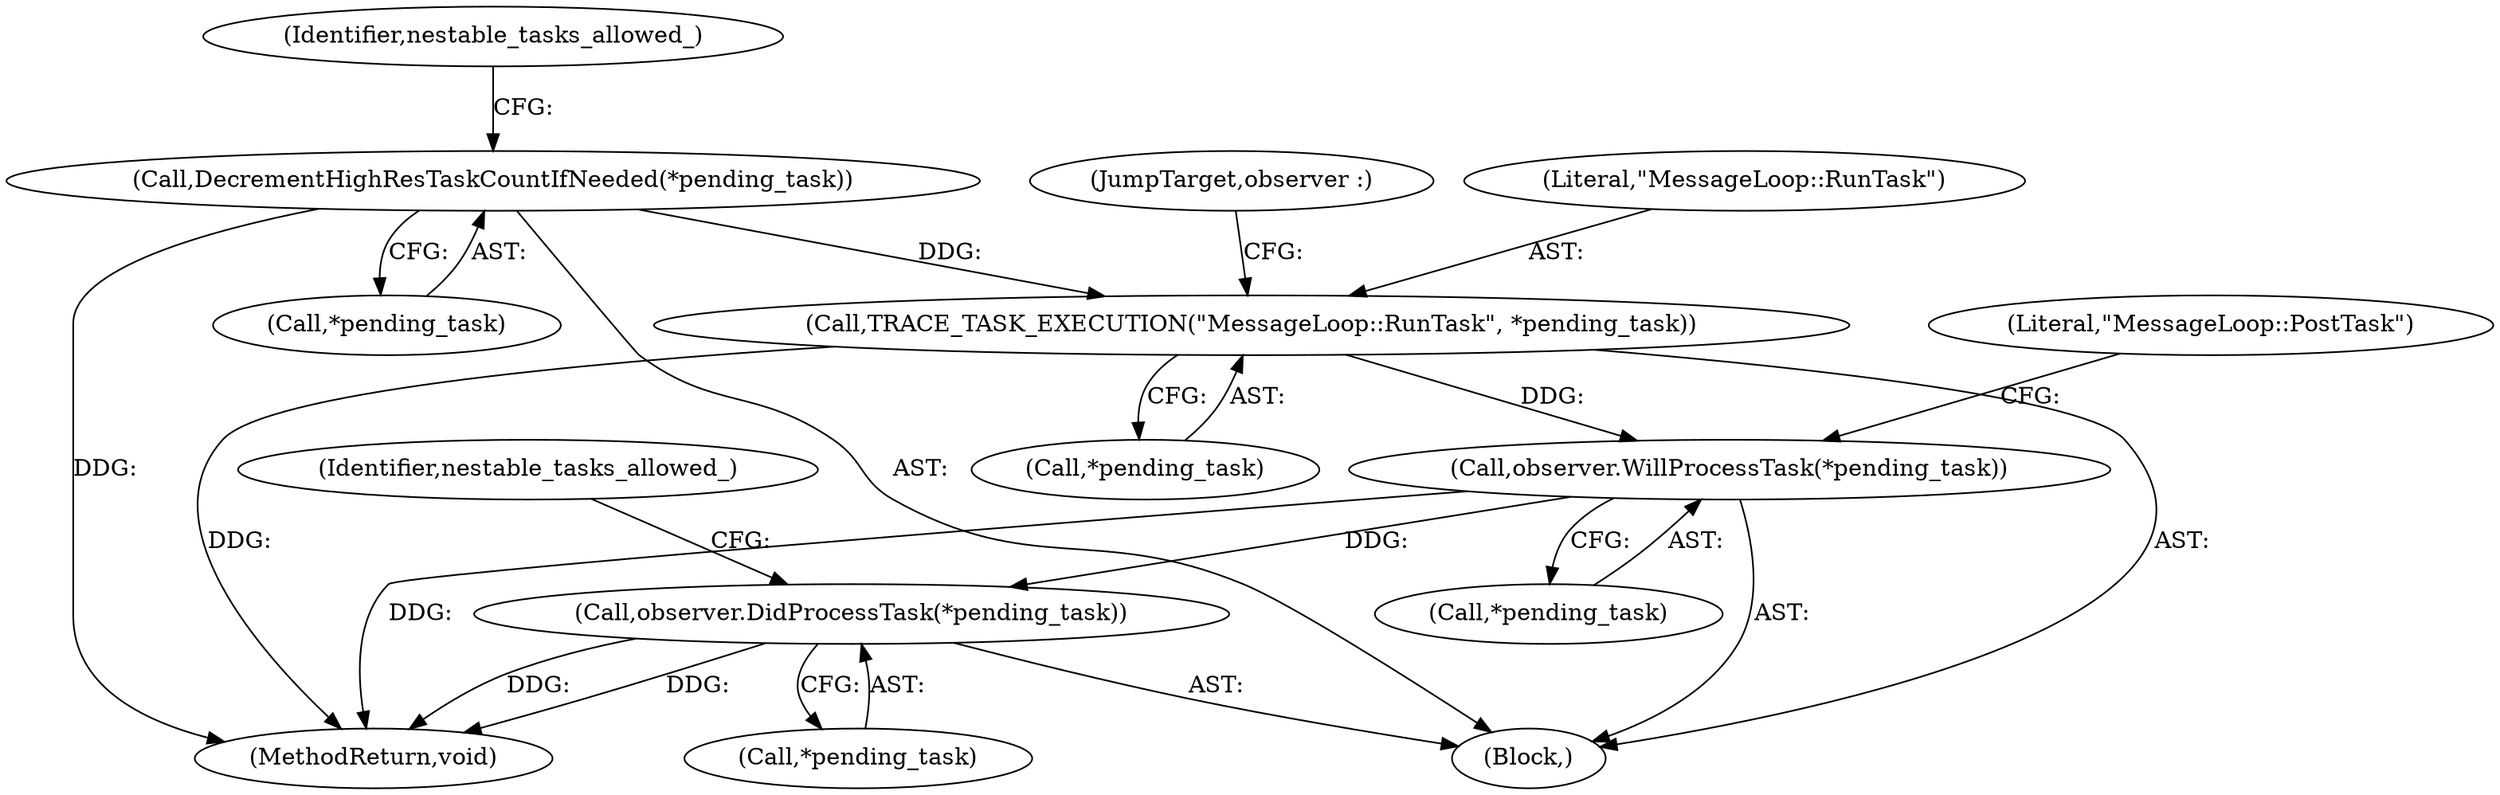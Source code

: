 digraph "0_Chrome_3ff403eecdd23a39853a4ebca52023fbba6c5d00_2@pointer" {
"1000119" [label="(Call,observer.WillProcessTask(*pending_task))"];
"1000114" [label="(Call,TRACE_TASK_EXECUTION(\"MessageLoop::RunTask\", *pending_task))"];
"1000108" [label="(Call,DecrementHighResTaskCountIfNeeded(*pending_task))"];
"1000126" [label="(Call,observer.DidProcessTask(*pending_task))"];
"1000102" [label="(Block,)"];
"1000130" [label="(Identifier,nestable_tasks_allowed_)"];
"1000116" [label="(Call,*pending_task)"];
"1000109" [label="(Call,*pending_task)"];
"1000115" [label="(Literal,\"MessageLoop::RunTask\")"];
"1000119" [label="(Call,observer.WillProcessTask(*pending_task))"];
"1000135" [label="(MethodReturn,void)"];
"1000114" [label="(Call,TRACE_TASK_EXECUTION(\"MessageLoop::RunTask\", *pending_task))"];
"1000120" [label="(Call,*pending_task)"];
"1000112" [label="(Identifier,nestable_tasks_allowed_)"];
"1000127" [label="(Call,*pending_task)"];
"1000126" [label="(Call,observer.DidProcessTask(*pending_task))"];
"1000108" [label="(Call,DecrementHighResTaskCountIfNeeded(*pending_task))"];
"1000118" [label="(JumpTarget,observer :)"];
"1000123" [label="(Literal,\"MessageLoop::PostTask\")"];
"1000119" -> "1000102"  [label="AST: "];
"1000119" -> "1000120"  [label="CFG: "];
"1000120" -> "1000119"  [label="AST: "];
"1000123" -> "1000119"  [label="CFG: "];
"1000119" -> "1000135"  [label="DDG: "];
"1000114" -> "1000119"  [label="DDG: "];
"1000119" -> "1000126"  [label="DDG: "];
"1000114" -> "1000102"  [label="AST: "];
"1000114" -> "1000116"  [label="CFG: "];
"1000115" -> "1000114"  [label="AST: "];
"1000116" -> "1000114"  [label="AST: "];
"1000118" -> "1000114"  [label="CFG: "];
"1000114" -> "1000135"  [label="DDG: "];
"1000108" -> "1000114"  [label="DDG: "];
"1000108" -> "1000102"  [label="AST: "];
"1000108" -> "1000109"  [label="CFG: "];
"1000109" -> "1000108"  [label="AST: "];
"1000112" -> "1000108"  [label="CFG: "];
"1000108" -> "1000135"  [label="DDG: "];
"1000126" -> "1000102"  [label="AST: "];
"1000126" -> "1000127"  [label="CFG: "];
"1000127" -> "1000126"  [label="AST: "];
"1000130" -> "1000126"  [label="CFG: "];
"1000126" -> "1000135"  [label="DDG: "];
"1000126" -> "1000135"  [label="DDG: "];
}
